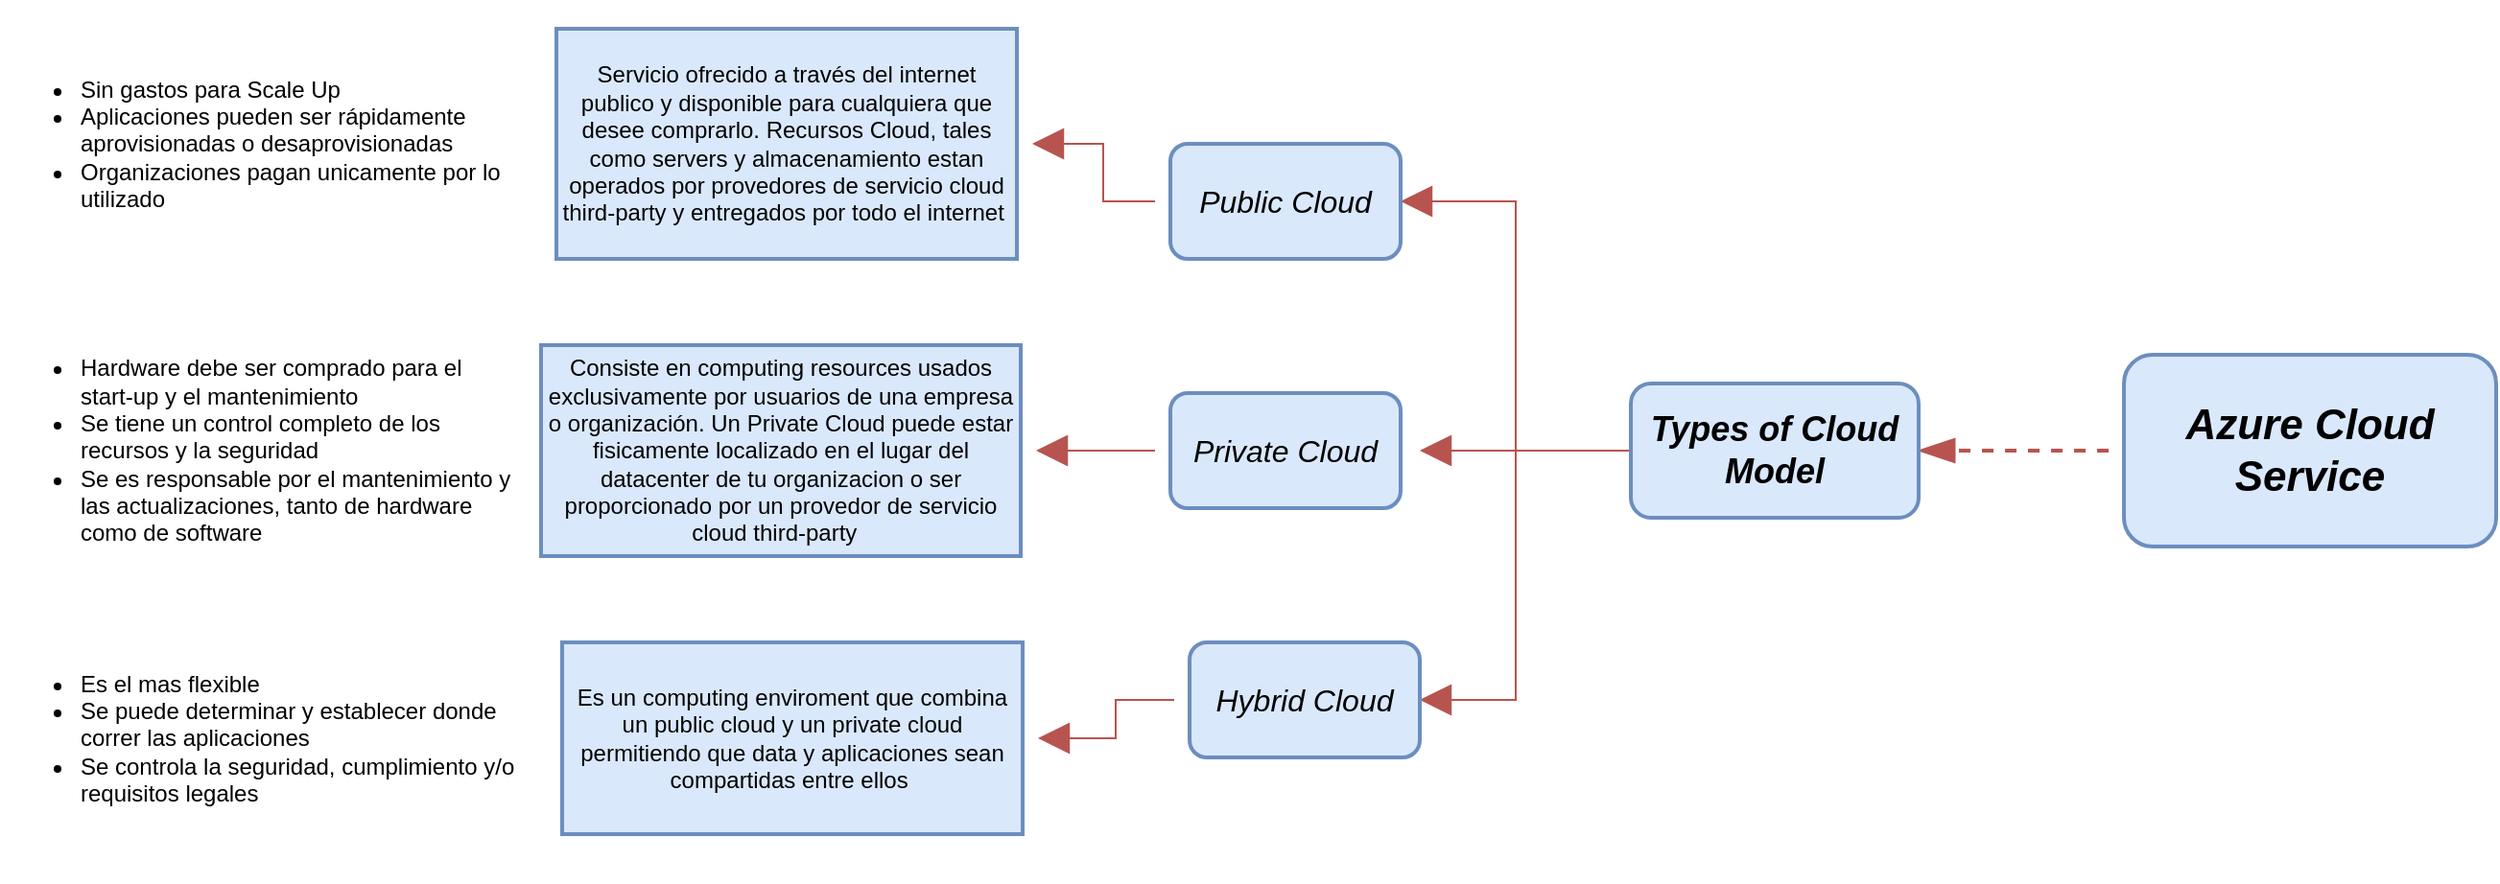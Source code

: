 <mxfile version="15.3.5" type="github">
  <diagram id="qemPZvNpyssAUF0mMIDs" name="Page-1">
    <mxGraphModel dx="2500" dy="939" grid="1" gridSize="10" guides="1" tooltips="1" connect="1" arrows="1" fold="1" page="1" pageScale="1" pageWidth="827" pageHeight="1169" math="0" shadow="0">
      <root>
        <mxCell id="0" />
        <mxCell id="1" parent="0" />
        <mxCell id="l9tMWQ5-sVlqTfUE8LL0-3" value="" style="endArrow=blockThin;html=1;startSize=14;endSize=14;sourcePerimeterSpacing=8;targetPerimeterSpacing=8;rounded=0;entryX=1;entryY=0.5;entryDx=0;entryDy=0;endFill=1;dashed=1;strokeWidth=2;fillColor=#f8cecc;strokeColor=#b85450;" edge="1" parent="1" source="l9tMWQ5-sVlqTfUE8LL0-1" target="l9tMWQ5-sVlqTfUE8LL0-2">
          <mxGeometry relative="1" as="geometry" />
        </mxCell>
        <mxCell id="l9tMWQ5-sVlqTfUE8LL0-1" value="&lt;font style=&quot;font-size: 22px&quot;&gt;&lt;b&gt;&lt;i&gt;Azure Cloud Service&lt;/i&gt;&lt;/b&gt;&lt;/font&gt;" style="rounded=1;whiteSpace=wrap;html=1;hachureGap=4;pointerEvents=0;fillColor=#dae8fc;strokeColor=#6c8ebf;strokeWidth=2;" vertex="1" parent="1">
          <mxGeometry x="317" y="190" width="194" height="100" as="geometry" />
        </mxCell>
        <mxCell id="l9tMWQ5-sVlqTfUE8LL0-6" value="" style="endArrow=block;html=1;startSize=14;endSize=14;sourcePerimeterSpacing=8;targetPerimeterSpacing=8;rounded=0;exitX=0;exitY=0.5;exitDx=0;exitDy=0;endFill=1;fillColor=#f8cecc;strokeColor=#b85450;entryX=1;entryY=0.5;entryDx=0;entryDy=0;" edge="1" parent="1" source="l9tMWQ5-sVlqTfUE8LL0-2" target="l9tMWQ5-sVlqTfUE8LL0-5">
          <mxGeometry relative="1" as="geometry">
            <mxPoint x="-50" y="140" as="targetPoint" />
            <Array as="points">
              <mxPoint y="240" />
              <mxPoint y="110" />
            </Array>
          </mxGeometry>
        </mxCell>
        <mxCell id="l9tMWQ5-sVlqTfUE8LL0-9" value="" style="edgeStyle=orthogonalEdgeStyle;rounded=0;orthogonalLoop=1;jettySize=auto;html=1;startSize=14;endSize=14;sourcePerimeterSpacing=8;targetPerimeterSpacing=8;endArrow=block;endFill=1;fillColor=#f8cecc;strokeColor=#b85450;" edge="1" parent="1" source="l9tMWQ5-sVlqTfUE8LL0-2">
          <mxGeometry relative="1" as="geometry">
            <mxPoint x="-50" y="240" as="targetPoint" />
          </mxGeometry>
        </mxCell>
        <mxCell id="l9tMWQ5-sVlqTfUE8LL0-12" value="" style="edgeStyle=orthogonalEdgeStyle;rounded=0;orthogonalLoop=1;jettySize=auto;html=1;startSize=14;endSize=14;sourcePerimeterSpacing=8;targetPerimeterSpacing=8;endArrow=block;endFill=1;fillColor=#f8cecc;strokeColor=#b85450;entryX=1;entryY=0.5;entryDx=0;entryDy=0;" edge="1" parent="1" source="l9tMWQ5-sVlqTfUE8LL0-2" target="l9tMWQ5-sVlqTfUE8LL0-11">
          <mxGeometry relative="1" as="geometry">
            <Array as="points">
              <mxPoint y="240" />
              <mxPoint y="370" />
            </Array>
          </mxGeometry>
        </mxCell>
        <mxCell id="l9tMWQ5-sVlqTfUE8LL0-2" value="&lt;font style=&quot;font-size: 18px&quot;&gt;&lt;b&gt;&lt;i&gt;Types of Cloud Model&lt;/i&gt;&lt;/b&gt;&lt;/font&gt;" style="whiteSpace=wrap;html=1;rounded=1;strokeColor=#6c8ebf;strokeWidth=2;fillColor=#dae8fc;hachureGap=4;" vertex="1" parent="1">
          <mxGeometry x="60" y="205" width="150" height="70" as="geometry" />
        </mxCell>
        <mxCell id="l9tMWQ5-sVlqTfUE8LL0-14" value="" style="edgeStyle=orthogonalEdgeStyle;rounded=0;orthogonalLoop=1;jettySize=auto;html=1;startSize=14;endSize=14;sourcePerimeterSpacing=8;targetPerimeterSpacing=8;endArrow=block;endFill=1;fillColor=#f8cecc;strokeColor=#b85450;" edge="1" parent="1" source="l9tMWQ5-sVlqTfUE8LL0-5" target="l9tMWQ5-sVlqTfUE8LL0-13">
          <mxGeometry relative="1" as="geometry" />
        </mxCell>
        <mxCell id="l9tMWQ5-sVlqTfUE8LL0-5" value="&lt;font style=&quot;font-size: 16px&quot;&gt;&lt;i&gt;Public Cloud&lt;/i&gt;&lt;/font&gt;" style="whiteSpace=wrap;html=1;rounded=1;strokeColor=#6c8ebf;strokeWidth=2;fillColor=#dae8fc;hachureGap=4;" vertex="1" parent="1">
          <mxGeometry x="-180" y="80" width="120" height="60" as="geometry" />
        </mxCell>
        <mxCell id="l9tMWQ5-sVlqTfUE8LL0-16" value="" style="edgeStyle=orthogonalEdgeStyle;rounded=0;orthogonalLoop=1;jettySize=auto;html=1;endArrow=block;endFill=1;startSize=14;endSize=14;sourcePerimeterSpacing=8;targetPerimeterSpacing=8;strokeWidth=1;fillColor=#f8cecc;strokeColor=#b85450;" edge="1" parent="1" source="l9tMWQ5-sVlqTfUE8LL0-8" target="l9tMWQ5-sVlqTfUE8LL0-15">
          <mxGeometry relative="1" as="geometry" />
        </mxCell>
        <mxCell id="l9tMWQ5-sVlqTfUE8LL0-8" value="&lt;font style=&quot;font-size: 16px&quot;&gt;&lt;i&gt;Private Cloud&lt;/i&gt;&lt;/font&gt;" style="whiteSpace=wrap;html=1;rounded=1;strokeColor=#6c8ebf;strokeWidth=2;fillColor=#dae8fc;hachureGap=4;" vertex="1" parent="1">
          <mxGeometry x="-180" y="210" width="120" height="60" as="geometry" />
        </mxCell>
        <mxCell id="l9tMWQ5-sVlqTfUE8LL0-18" value="" style="edgeStyle=orthogonalEdgeStyle;rounded=0;orthogonalLoop=1;jettySize=auto;html=1;endArrow=block;endFill=1;startSize=14;endSize=14;sourcePerimeterSpacing=8;targetPerimeterSpacing=8;fillColor=#f8cecc;strokeColor=#b85450;" edge="1" parent="1" source="l9tMWQ5-sVlqTfUE8LL0-11" target="l9tMWQ5-sVlqTfUE8LL0-17">
          <mxGeometry relative="1" as="geometry" />
        </mxCell>
        <mxCell id="l9tMWQ5-sVlqTfUE8LL0-11" value="&lt;i&gt;&lt;font style=&quot;font-size: 16px&quot;&gt;Hybrid Cloud&lt;/font&gt;&lt;/i&gt;" style="whiteSpace=wrap;html=1;rounded=1;strokeColor=#6c8ebf;strokeWidth=2;fillColor=#dae8fc;hachureGap=4;" vertex="1" parent="1">
          <mxGeometry x="-170" y="340" width="120" height="60" as="geometry" />
        </mxCell>
        <mxCell id="l9tMWQ5-sVlqTfUE8LL0-13" value="Servicio ofrecido a través del internet publico y disponible para cualquiera que desee comprarlo. Recursos Cloud, tales como servers y almacenamiento estan operados por provedores de servicio cloud third-party y entregados por todo el internet&amp;nbsp;" style="whiteSpace=wrap;html=1;rounded=0;strokeColor=#6c8ebf;strokeWidth=2;fillColor=#dae8fc;hachureGap=4;" vertex="1" parent="1">
          <mxGeometry x="-500" y="20" width="240" height="120" as="geometry" />
        </mxCell>
        <mxCell id="l9tMWQ5-sVlqTfUE8LL0-15" value="Consiste en computing resources usados exclusivamente por usuarios de una empresa o organización. Un Private Cloud puede estar fisicamente localizado en el lugar del datacenter de tu organizacion o ser proporcionado por un provedor de servicio cloud third-party&amp;nbsp;&amp;nbsp;" style="whiteSpace=wrap;html=1;rounded=0;strokeColor=#6c8ebf;strokeWidth=2;fillColor=#dae8fc;hachureGap=4;" vertex="1" parent="1">
          <mxGeometry x="-508" y="185" width="250" height="110" as="geometry" />
        </mxCell>
        <mxCell id="l9tMWQ5-sVlqTfUE8LL0-17" value="Es un computing enviroment que combina un public cloud y un private cloud permitiendo que data y aplicaciones sean compartidas entre ellos&amp;nbsp;" style="whiteSpace=wrap;html=1;rounded=0;strokeColor=#6c8ebf;strokeWidth=2;fillColor=#dae8fc;hachureGap=4;" vertex="1" parent="1">
          <mxGeometry x="-497" y="340" width="240" height="100" as="geometry" />
        </mxCell>
        <mxCell id="l9tMWQ5-sVlqTfUE8LL0-19" value="&lt;ul&gt;&lt;li&gt;Sin gastos para Scale Up&lt;/li&gt;&lt;li&gt;Aplicaciones pueden ser rápidamente aprovisionadas o desaprovisionadas&lt;/li&gt;&lt;li&gt;Organizaciones pagan unicamente por lo utilizado&amp;nbsp;&amp;nbsp;&lt;/li&gt;&lt;/ul&gt;" style="text;html=1;strokeColor=none;fillColor=none;align=left;verticalAlign=middle;whiteSpace=wrap;rounded=0;hachureGap=4;pointerEvents=0;" vertex="1" parent="1">
          <mxGeometry x="-790" y="5" width="270" height="150" as="geometry" />
        </mxCell>
        <mxCell id="l9tMWQ5-sVlqTfUE8LL0-20" value="&lt;ul&gt;&lt;li&gt;Hardware debe ser comprado para el start-up y el mantenimiento&lt;/li&gt;&lt;li&gt;Se tiene un control completo de los recursos y la seguridad&lt;/li&gt;&lt;li&gt;Se es responsable por el mantenimiento y las actualizaciones, tanto de hardware como de software&lt;/li&gt;&lt;/ul&gt;" style="text;html=1;strokeColor=none;fillColor=none;align=left;verticalAlign=middle;whiteSpace=wrap;rounded=0;hachureGap=4;pointerEvents=0;" vertex="1" parent="1">
          <mxGeometry x="-790" y="165" width="270" height="150" as="geometry" />
        </mxCell>
        <mxCell id="l9tMWQ5-sVlqTfUE8LL0-21" value="&lt;ul&gt;&lt;li&gt;Es el mas flexible&lt;/li&gt;&lt;li&gt;Se puede determinar y establecer donde correr las aplicaciones&lt;/li&gt;&lt;li&gt;Se controla la seguridad, cumplimiento y/o requisitos legales&lt;/li&gt;&lt;/ul&gt;" style="text;html=1;strokeColor=none;fillColor=none;align=left;verticalAlign=middle;whiteSpace=wrap;rounded=0;hachureGap=4;pointerEvents=0;" vertex="1" parent="1">
          <mxGeometry x="-790" y="315" width="270" height="150" as="geometry" />
        </mxCell>
      </root>
    </mxGraphModel>
  </diagram>
</mxfile>
